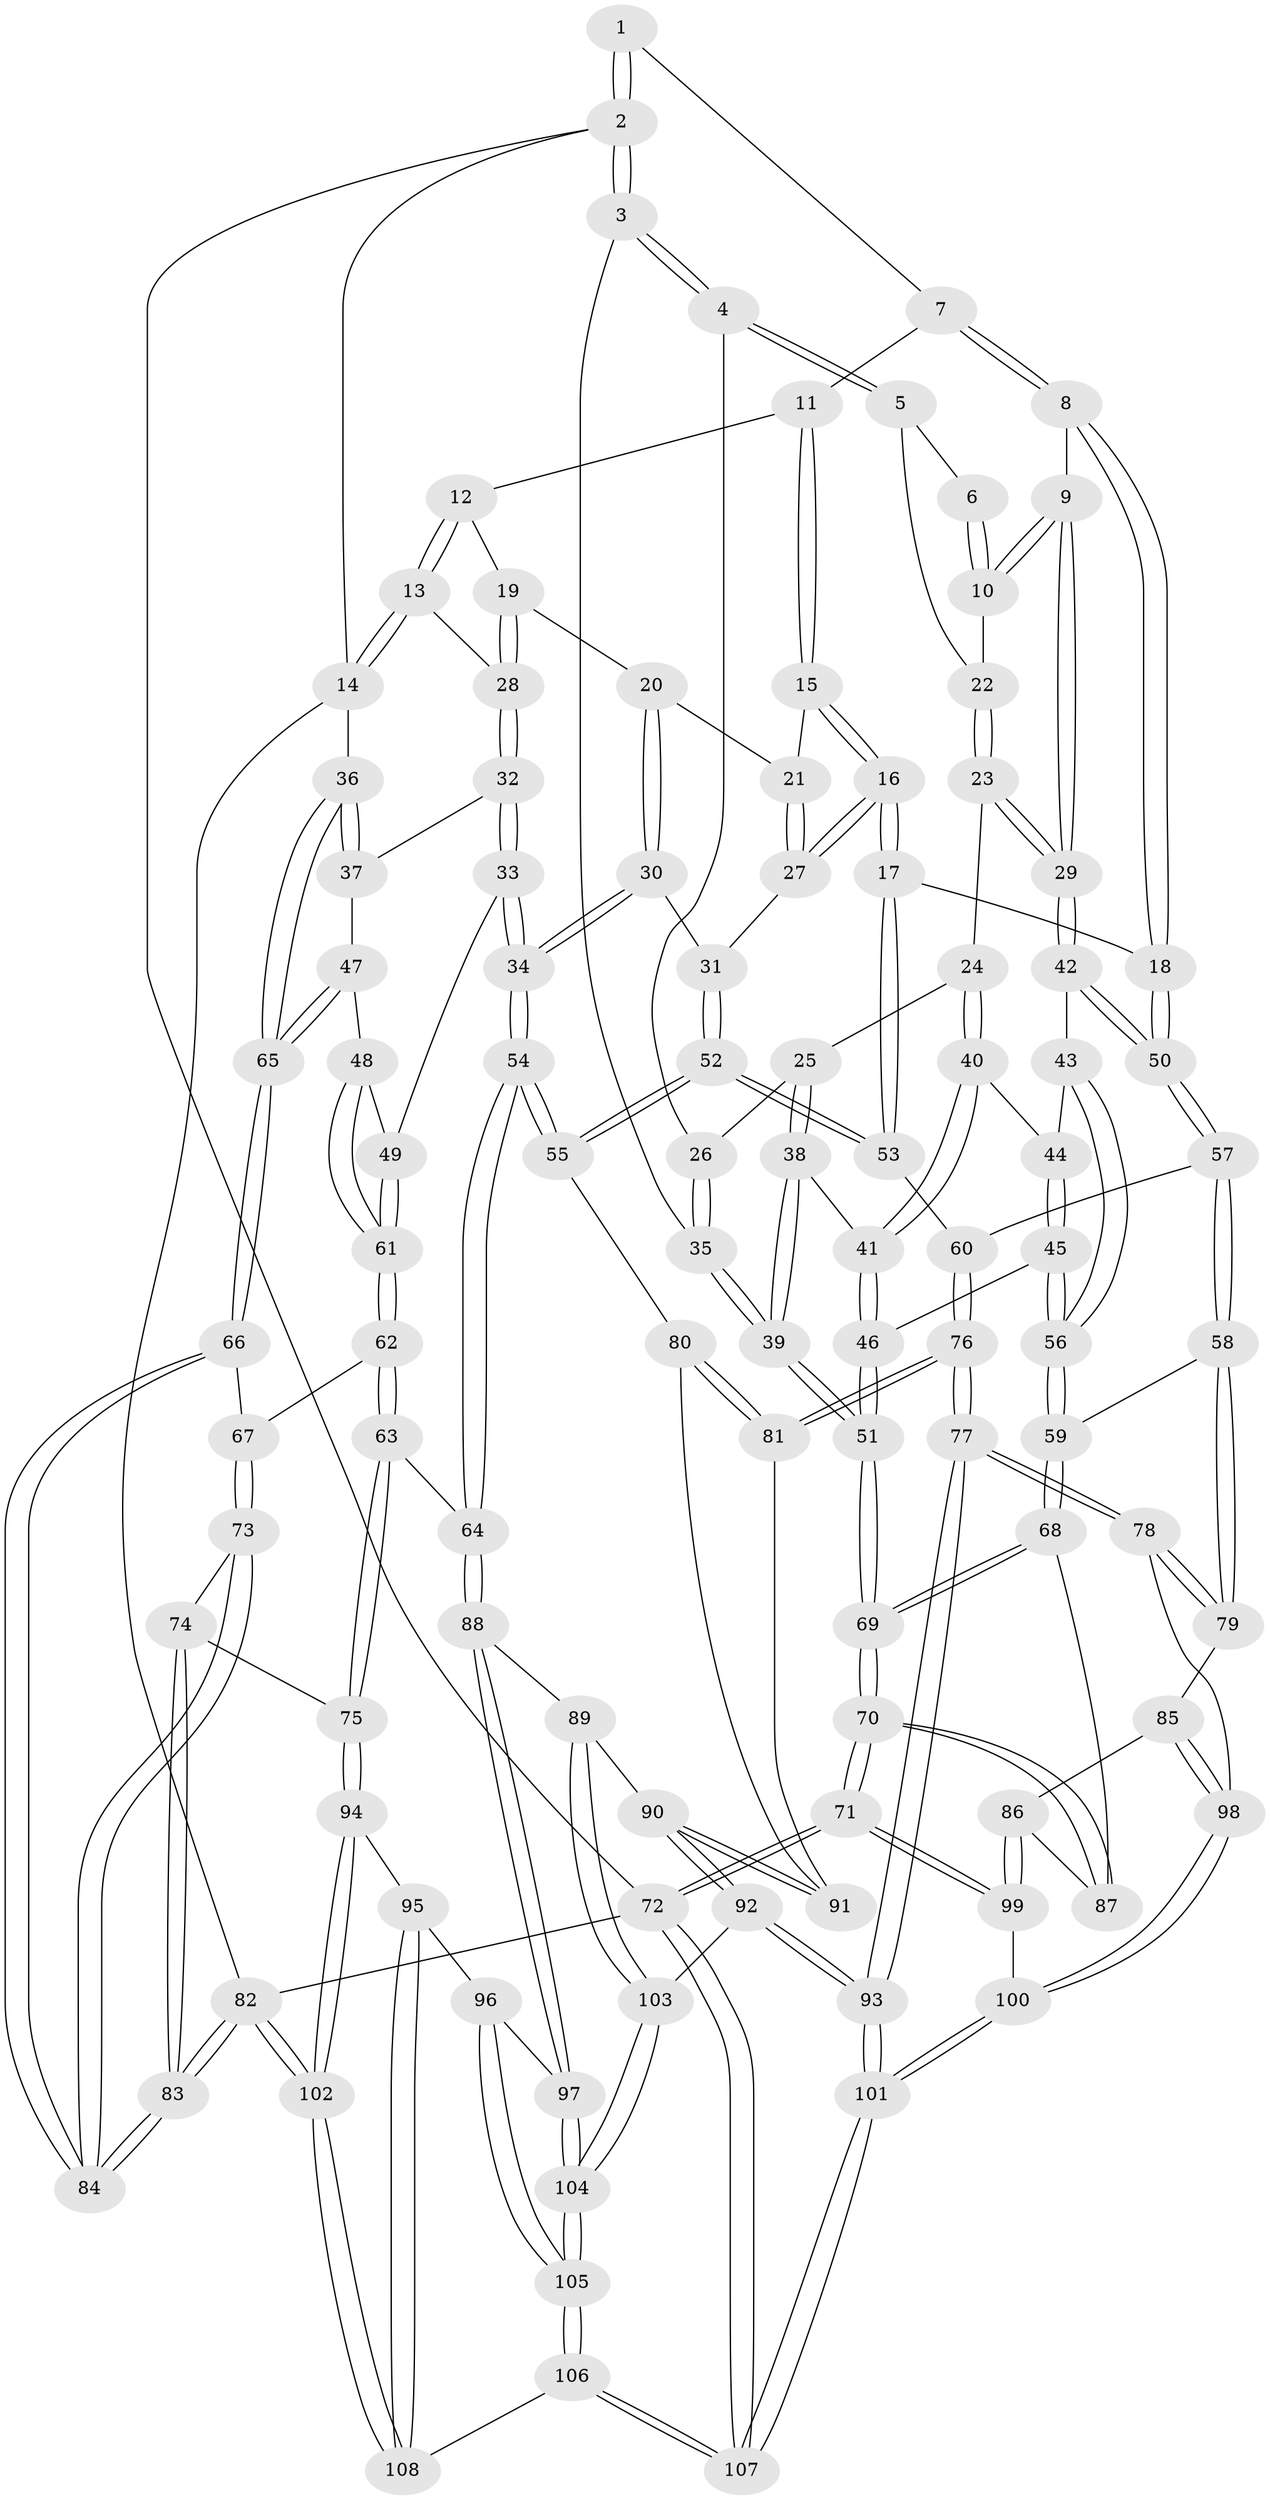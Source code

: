 // coarse degree distribution, {4: 0.25925925925925924, 5: 0.24074074074074073, 3: 0.2777777777777778, 6: 0.12962962962962962, 8: 0.018518518518518517, 7: 0.07407407407407407}
// Generated by graph-tools (version 1.1) at 2025/04/03/04/25 22:04:22]
// undirected, 108 vertices, 267 edges
graph export_dot {
graph [start="1"]
  node [color=gray90,style=filled];
  1 [pos="+0.3077559858853705+0"];
  2 [pos="+0+0"];
  3 [pos="+0+0"];
  4 [pos="+0.10716131696840198+0.1642316595802263"];
  5 [pos="+0.11865323432371186+0.1602752240593067"];
  6 [pos="+0.23456767299379375+0.041769056935642625"];
  7 [pos="+0.49381026557590446+0"];
  8 [pos="+0.39596178643524055+0.24988738356208037"];
  9 [pos="+0.32651613341248775+0.2563709253667519"];
  10 [pos="+0.2851138827793397+0.21646693659716493"];
  11 [pos="+0.5867538801215215+0"];
  12 [pos="+0.7580150142716152+0"];
  13 [pos="+1+0"];
  14 [pos="+1+0"];
  15 [pos="+0.6195402311676279+0.1416964752973542"];
  16 [pos="+0.5566261899061297+0.30650792747228717"];
  17 [pos="+0.4815463425974927+0.33757332967391834"];
  18 [pos="+0.4790839689740216+0.33695211431540595"];
  19 [pos="+0.8070196721859212+0.20667830145957275"];
  20 [pos="+0.735333987968854+0.2420829451064208"];
  21 [pos="+0.7158397110740932+0.23230573262872992"];
  22 [pos="+0.19786475832788844+0.2048138411589651"];
  23 [pos="+0.18393813490867478+0.2834805182278144"];
  24 [pos="+0.09748565733747337+0.27641386830647696"];
  25 [pos="+0.08920523832985479+0.2606082713445329"];
  26 [pos="+0.08160116014059665+0.23510575139780415"];
  27 [pos="+0.5736197659593001+0.31096233969923526"];
  28 [pos="+0.8726326477894821+0.2478986371358704"];
  29 [pos="+0.2601641853636297+0.3239804630030177"];
  30 [pos="+0.7179252763815137+0.3653794926079279"];
  31 [pos="+0.6145808014553975+0.3298674208610478"];
  32 [pos="+0.8847580965696421+0.26852941027543853"];
  33 [pos="+0.7633706355827513+0.405748364556125"];
  34 [pos="+0.7479557923562045+0.40803821284388536"];
  35 [pos="+0+0.24577373439582129"];
  36 [pos="+1+0"];
  37 [pos="+0.8977165263134356+0.27472023252775873"];
  38 [pos="+0+0.32870820777615617"];
  39 [pos="+0+0.36581425637925974"];
  40 [pos="+0.097344165857801+0.2887718282118811"];
  41 [pos="+0.07583865138210216+0.35128575545370977"];
  42 [pos="+0.2445219772638179+0.3731099272864256"];
  43 [pos="+0.24342554953683315+0.37439737730479355"];
  44 [pos="+0.14941973342903658+0.3383804603934178"];
  45 [pos="+0.11274851057461086+0.46580684620657115"];
  46 [pos="+0.07465690737079639+0.4442804742221822"];
  47 [pos="+1+0.37043033903286887"];
  48 [pos="+0.8690491598752303+0.399470540086604"];
  49 [pos="+0.7730529690566148+0.40950318530996677"];
  50 [pos="+0.3865571152039496+0.4376262000930952"];
  51 [pos="+0+0.46754001340453333"];
  52 [pos="+0.6302052800599642+0.5739910238172157"];
  53 [pos="+0.5788989392560436+0.5441226722373627"];
  54 [pos="+0.6561750345787093+0.5836152957811661"];
  55 [pos="+0.6413967735002869+0.581225312478007"];
  56 [pos="+0.1757866309206897+0.5089717499242481"];
  57 [pos="+0.3501314947051803+0.5649628770776732"];
  58 [pos="+0.2208683597026807+0.5738760911954001"];
  59 [pos="+0.19417512156909442+0.5601510357038022"];
  60 [pos="+0.36780222861768036+0.575627043641056"];
  61 [pos="+0.9149061743086114+0.5190633595498474"];
  62 [pos="+0.9343119850943723+0.534798622668328"];
  63 [pos="+0.7976385875282401+0.6664519736860415"];
  64 [pos="+0.7032164860748169+0.6323670972101914"];
  65 [pos="+1+0.44017694835577953"];
  66 [pos="+1+0.4402195774457908"];
  67 [pos="+1+0.48558199015054737"];
  68 [pos="+0.10283342315425802+0.6263647795331745"];
  69 [pos="+0+0.6859703929292732"];
  70 [pos="+0+0.7831113049615758"];
  71 [pos="+0+1"];
  72 [pos="+0+1"];
  73 [pos="+0.9512273566330296+0.7049830443324004"];
  74 [pos="+0.8502492894822141+0.7510943972497893"];
  75 [pos="+0.8493263176502407+0.7509771693211651"];
  76 [pos="+0.42218901855500207+0.7288957844564559"];
  77 [pos="+0.3769235656806557+0.8218450901654113"];
  78 [pos="+0.29175105547128066+0.7707511560738284"];
  79 [pos="+0.24767463746203125+0.7314689988632209"];
  80 [pos="+0.5849242196085824+0.63450508489624"];
  81 [pos="+0.4352850742404416+0.7258119219069734"];
  82 [pos="+1+1"];
  83 [pos="+1+1"];
  84 [pos="+1+0.6918967628880905"];
  85 [pos="+0.17548545071633992+0.7765084758390781"];
  86 [pos="+0.13165966013689545+0.7786184698340208"];
  87 [pos="+0.11518353273958008+0.747120976712826"];
  88 [pos="+0.617725599693515+0.8287648023987434"];
  89 [pos="+0.6076161405614787+0.8262837348631081"];
  90 [pos="+0.5635824256878157+0.7975107995057966"];
  91 [pos="+0.5419335370529017+0.7644744343037004"];
  92 [pos="+0.38662370550022107+0.8277645824288711"];
  93 [pos="+0.3774604165410895+0.8246563750117812"];
  94 [pos="+0.8087447575749854+0.87583473027232"];
  95 [pos="+0.7307112288819095+0.8867163671754126"];
  96 [pos="+0.6364447506034556+0.8602794166782888"];
  97 [pos="+0.6220653931913163+0.8380397420086784"];
  98 [pos="+0.20318318438638128+0.8463569517431458"];
  99 [pos="+0.11559894813475148+0.8052452597529735"];
  100 [pos="+0.19841914799023785+0.9470452121343631"];
  101 [pos="+0.23841260928015762+1"];
  102 [pos="+1+1"];
  103 [pos="+0.47483779849988506+0.8756553548661201"];
  104 [pos="+0.5066622693179307+0.9236288966405164"];
  105 [pos="+0.5576451143804435+1"];
  106 [pos="+0.5522870440156107+1"];
  107 [pos="+0.22415082501553804+1"];
  108 [pos="+0.6090435255218766+1"];
  1 -- 2;
  1 -- 2;
  1 -- 7;
  2 -- 3;
  2 -- 3;
  2 -- 14;
  2 -- 72;
  3 -- 4;
  3 -- 4;
  3 -- 35;
  4 -- 5;
  4 -- 5;
  4 -- 26;
  5 -- 6;
  5 -- 22;
  6 -- 10;
  6 -- 10;
  7 -- 8;
  7 -- 8;
  7 -- 11;
  8 -- 9;
  8 -- 18;
  8 -- 18;
  9 -- 10;
  9 -- 10;
  9 -- 29;
  9 -- 29;
  10 -- 22;
  11 -- 12;
  11 -- 15;
  11 -- 15;
  12 -- 13;
  12 -- 13;
  12 -- 19;
  13 -- 14;
  13 -- 14;
  13 -- 28;
  14 -- 36;
  14 -- 82;
  15 -- 16;
  15 -- 16;
  15 -- 21;
  16 -- 17;
  16 -- 17;
  16 -- 27;
  16 -- 27;
  17 -- 18;
  17 -- 53;
  17 -- 53;
  18 -- 50;
  18 -- 50;
  19 -- 20;
  19 -- 28;
  19 -- 28;
  20 -- 21;
  20 -- 30;
  20 -- 30;
  21 -- 27;
  21 -- 27;
  22 -- 23;
  22 -- 23;
  23 -- 24;
  23 -- 29;
  23 -- 29;
  24 -- 25;
  24 -- 40;
  24 -- 40;
  25 -- 26;
  25 -- 38;
  25 -- 38;
  26 -- 35;
  26 -- 35;
  27 -- 31;
  28 -- 32;
  28 -- 32;
  29 -- 42;
  29 -- 42;
  30 -- 31;
  30 -- 34;
  30 -- 34;
  31 -- 52;
  31 -- 52;
  32 -- 33;
  32 -- 33;
  32 -- 37;
  33 -- 34;
  33 -- 34;
  33 -- 49;
  34 -- 54;
  34 -- 54;
  35 -- 39;
  35 -- 39;
  36 -- 37;
  36 -- 37;
  36 -- 65;
  36 -- 65;
  37 -- 47;
  38 -- 39;
  38 -- 39;
  38 -- 41;
  39 -- 51;
  39 -- 51;
  40 -- 41;
  40 -- 41;
  40 -- 44;
  41 -- 46;
  41 -- 46;
  42 -- 43;
  42 -- 50;
  42 -- 50;
  43 -- 44;
  43 -- 56;
  43 -- 56;
  44 -- 45;
  44 -- 45;
  45 -- 46;
  45 -- 56;
  45 -- 56;
  46 -- 51;
  46 -- 51;
  47 -- 48;
  47 -- 65;
  47 -- 65;
  48 -- 49;
  48 -- 61;
  48 -- 61;
  49 -- 61;
  49 -- 61;
  50 -- 57;
  50 -- 57;
  51 -- 69;
  51 -- 69;
  52 -- 53;
  52 -- 53;
  52 -- 55;
  52 -- 55;
  53 -- 60;
  54 -- 55;
  54 -- 55;
  54 -- 64;
  54 -- 64;
  55 -- 80;
  56 -- 59;
  56 -- 59;
  57 -- 58;
  57 -- 58;
  57 -- 60;
  58 -- 59;
  58 -- 79;
  58 -- 79;
  59 -- 68;
  59 -- 68;
  60 -- 76;
  60 -- 76;
  61 -- 62;
  61 -- 62;
  62 -- 63;
  62 -- 63;
  62 -- 67;
  63 -- 64;
  63 -- 75;
  63 -- 75;
  64 -- 88;
  64 -- 88;
  65 -- 66;
  65 -- 66;
  66 -- 67;
  66 -- 84;
  66 -- 84;
  67 -- 73;
  67 -- 73;
  68 -- 69;
  68 -- 69;
  68 -- 87;
  69 -- 70;
  69 -- 70;
  70 -- 71;
  70 -- 71;
  70 -- 87;
  70 -- 87;
  71 -- 72;
  71 -- 72;
  71 -- 99;
  71 -- 99;
  72 -- 107;
  72 -- 107;
  72 -- 82;
  73 -- 74;
  73 -- 84;
  73 -- 84;
  74 -- 75;
  74 -- 83;
  74 -- 83;
  75 -- 94;
  75 -- 94;
  76 -- 77;
  76 -- 77;
  76 -- 81;
  76 -- 81;
  77 -- 78;
  77 -- 78;
  77 -- 93;
  77 -- 93;
  78 -- 79;
  78 -- 79;
  78 -- 98;
  79 -- 85;
  80 -- 81;
  80 -- 81;
  80 -- 91;
  81 -- 91;
  82 -- 83;
  82 -- 83;
  82 -- 102;
  82 -- 102;
  83 -- 84;
  83 -- 84;
  85 -- 86;
  85 -- 98;
  85 -- 98;
  86 -- 87;
  86 -- 99;
  86 -- 99;
  88 -- 89;
  88 -- 97;
  88 -- 97;
  89 -- 90;
  89 -- 103;
  89 -- 103;
  90 -- 91;
  90 -- 91;
  90 -- 92;
  90 -- 92;
  92 -- 93;
  92 -- 93;
  92 -- 103;
  93 -- 101;
  93 -- 101;
  94 -- 95;
  94 -- 102;
  94 -- 102;
  95 -- 96;
  95 -- 108;
  95 -- 108;
  96 -- 97;
  96 -- 105;
  96 -- 105;
  97 -- 104;
  97 -- 104;
  98 -- 100;
  98 -- 100;
  99 -- 100;
  100 -- 101;
  100 -- 101;
  101 -- 107;
  101 -- 107;
  102 -- 108;
  102 -- 108;
  103 -- 104;
  103 -- 104;
  104 -- 105;
  104 -- 105;
  105 -- 106;
  105 -- 106;
  106 -- 107;
  106 -- 107;
  106 -- 108;
}
